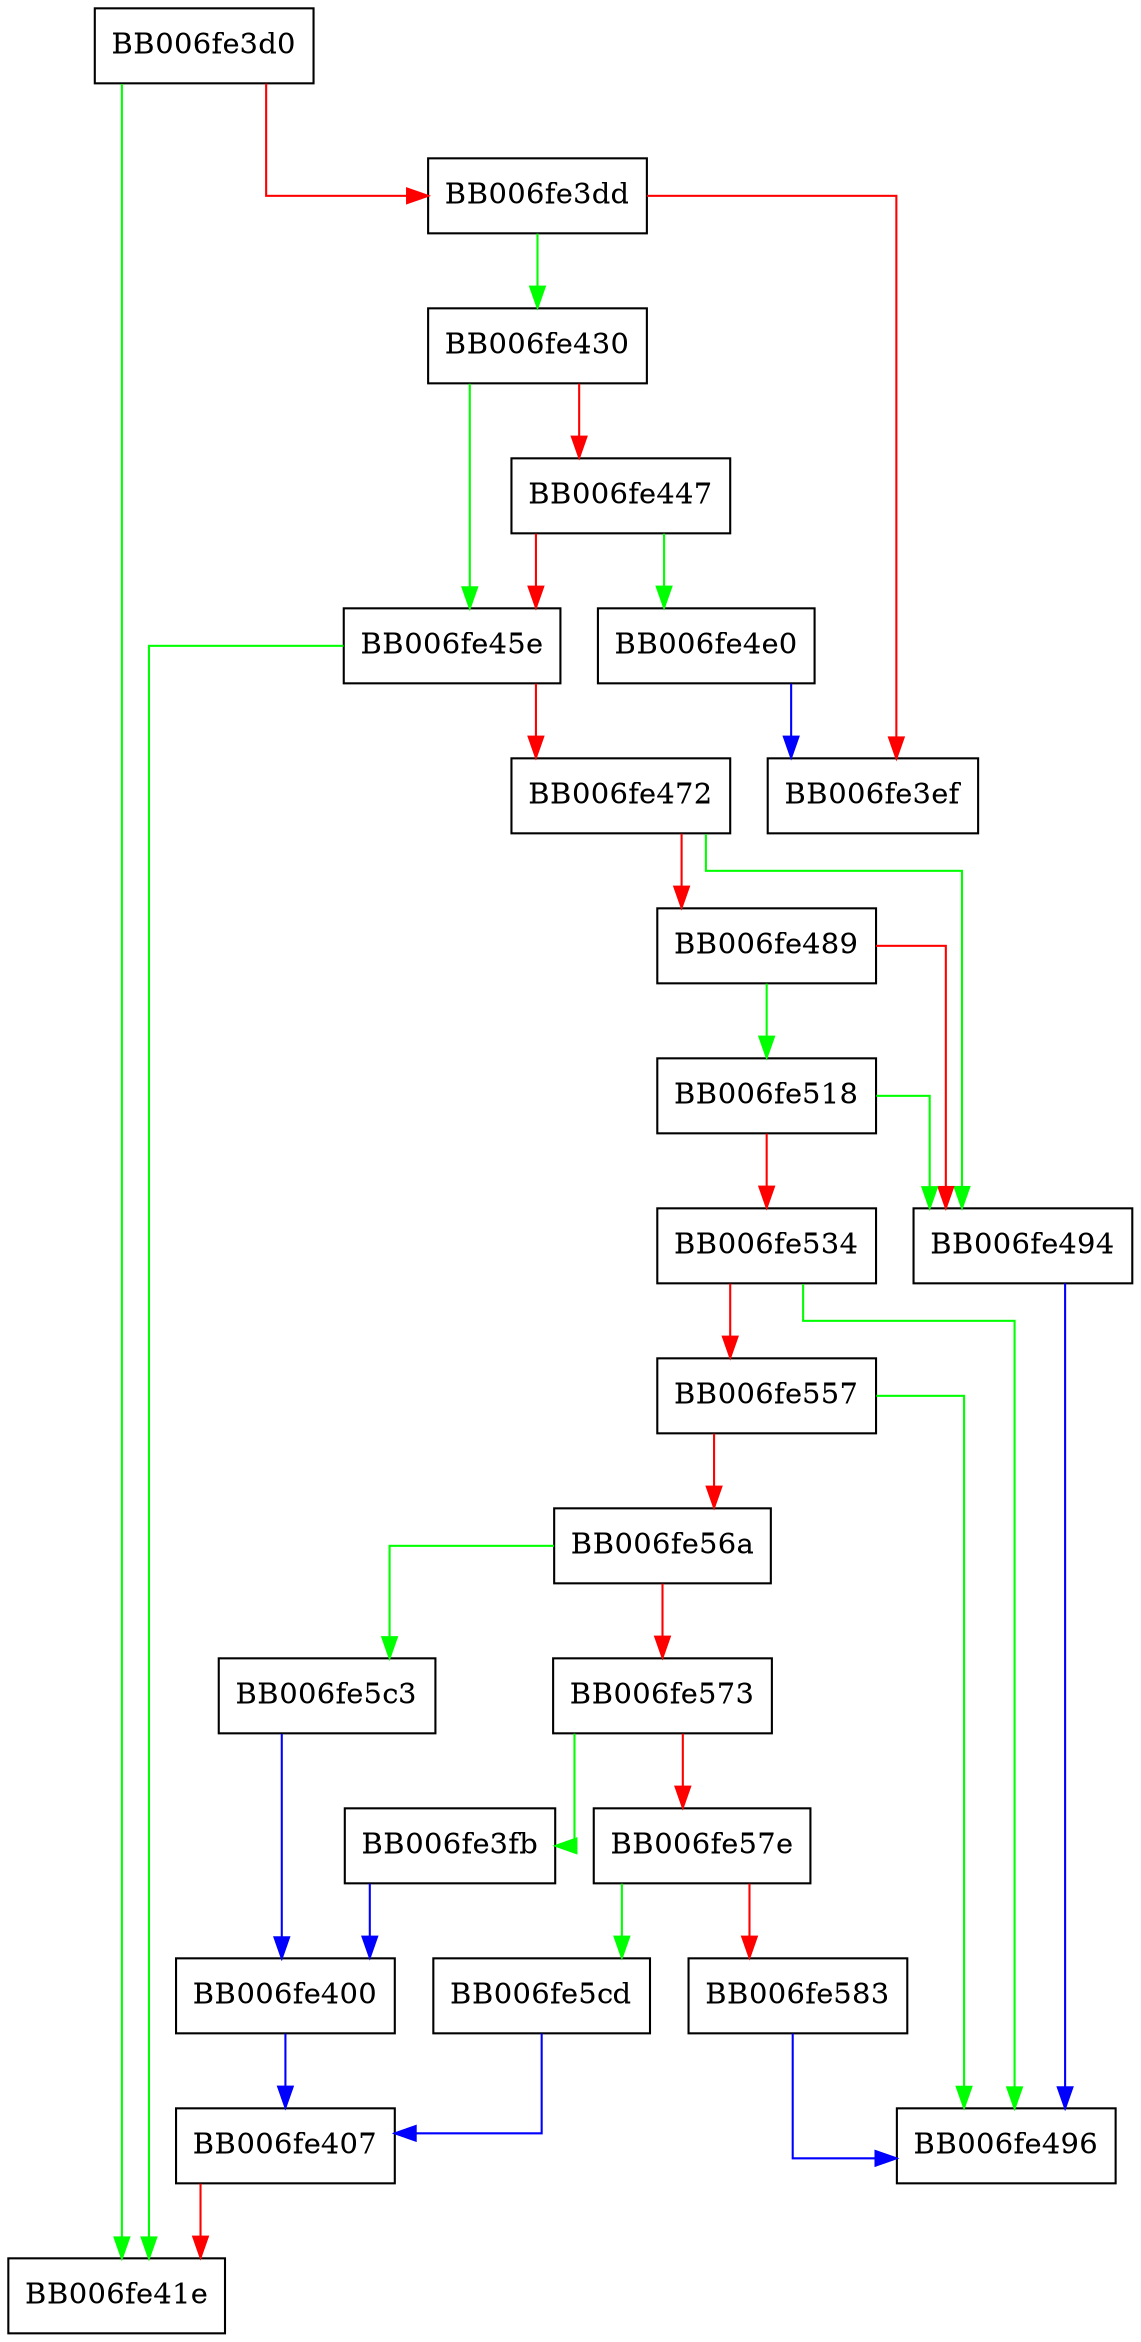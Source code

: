 digraph rc2_set_ctx_params {
  node [shape="box"];
  graph [splines=ortho];
  BB006fe3d0 -> BB006fe41e [color="green"];
  BB006fe3d0 -> BB006fe3dd [color="red"];
  BB006fe3dd -> BB006fe430 [color="green"];
  BB006fe3dd -> BB006fe3ef [color="red"];
  BB006fe3fb -> BB006fe400 [color="blue"];
  BB006fe400 -> BB006fe407 [color="blue"];
  BB006fe407 -> BB006fe41e [color="red"];
  BB006fe430 -> BB006fe45e [color="green"];
  BB006fe430 -> BB006fe447 [color="red"];
  BB006fe447 -> BB006fe4e0 [color="green"];
  BB006fe447 -> BB006fe45e [color="red"];
  BB006fe45e -> BB006fe41e [color="green"];
  BB006fe45e -> BB006fe472 [color="red"];
  BB006fe472 -> BB006fe494 [color="green"];
  BB006fe472 -> BB006fe489 [color="red"];
  BB006fe489 -> BB006fe518 [color="green"];
  BB006fe489 -> BB006fe494 [color="red"];
  BB006fe494 -> BB006fe496 [color="blue"];
  BB006fe4e0 -> BB006fe3ef [color="blue"];
  BB006fe518 -> BB006fe494 [color="green"];
  BB006fe518 -> BB006fe534 [color="red"];
  BB006fe534 -> BB006fe496 [color="green"];
  BB006fe534 -> BB006fe557 [color="red"];
  BB006fe557 -> BB006fe496 [color="green"];
  BB006fe557 -> BB006fe56a [color="red"];
  BB006fe56a -> BB006fe5c3 [color="green"];
  BB006fe56a -> BB006fe573 [color="red"];
  BB006fe573 -> BB006fe3fb [color="green"];
  BB006fe573 -> BB006fe57e [color="red"];
  BB006fe57e -> BB006fe5cd [color="green"];
  BB006fe57e -> BB006fe583 [color="red"];
  BB006fe583 -> BB006fe496 [color="blue"];
  BB006fe5c3 -> BB006fe400 [color="blue"];
  BB006fe5cd -> BB006fe407 [color="blue"];
}